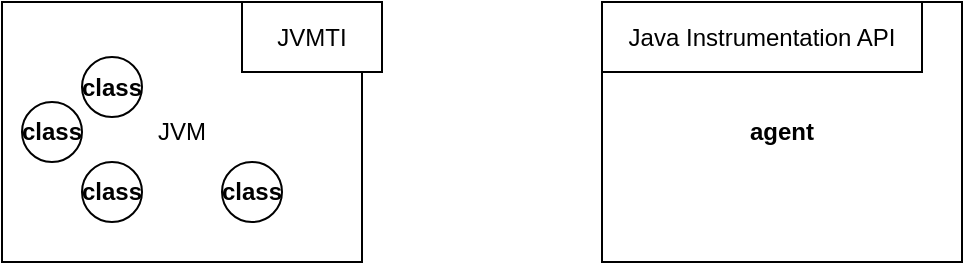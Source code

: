 <mxfile version="20.3.0" type="github">
  <diagram id="fmr1JvFrboBxXgLPLd9U" name="第 1 页">
    <mxGraphModel dx="1360" dy="802" grid="1" gridSize="10" guides="1" tooltips="1" connect="1" arrows="1" fold="1" page="1" pageScale="1" pageWidth="827" pageHeight="1169" math="0" shadow="0">
      <root>
        <mxCell id="0" />
        <mxCell id="1" parent="0" />
        <mxCell id="Zw424GaXXL6_fNl9BFak-2" value="JVM" style="rounded=0;whiteSpace=wrap;html=1;" vertex="1" parent="1">
          <mxGeometry x="110" y="170" width="180" height="130" as="geometry" />
        </mxCell>
        <mxCell id="Zw424GaXXL6_fNl9BFak-3" value="JVMTI" style="rounded=0;whiteSpace=wrap;html=1;" vertex="1" parent="1">
          <mxGeometry x="230" y="170" width="70" height="35" as="geometry" />
        </mxCell>
        <mxCell id="Zw424GaXXL6_fNl9BFak-8" value="class" style="ellipse;whiteSpace=wrap;html=1;aspect=fixed;fontStyle=1" vertex="1" parent="1">
          <mxGeometry x="120" y="220" width="30" height="30" as="geometry" />
        </mxCell>
        <mxCell id="Zw424GaXXL6_fNl9BFak-9" value="class" style="ellipse;whiteSpace=wrap;html=1;aspect=fixed;fontStyle=1" vertex="1" parent="1">
          <mxGeometry x="220" y="250" width="30" height="30" as="geometry" />
        </mxCell>
        <mxCell id="Zw424GaXXL6_fNl9BFak-10" value="class" style="ellipse;whiteSpace=wrap;html=1;aspect=fixed;fontStyle=1" vertex="1" parent="1">
          <mxGeometry x="150" y="250" width="30" height="30" as="geometry" />
        </mxCell>
        <mxCell id="Zw424GaXXL6_fNl9BFak-11" value="class" style="ellipse;whiteSpace=wrap;html=1;aspect=fixed;fontStyle=1" vertex="1" parent="1">
          <mxGeometry x="150" y="197.5" width="30" height="30" as="geometry" />
        </mxCell>
        <mxCell id="Zw424GaXXL6_fNl9BFak-13" value="&lt;b&gt;agent&lt;/b&gt;" style="rounded=0;whiteSpace=wrap;html=1;" vertex="1" parent="1">
          <mxGeometry x="410" y="170" width="180" height="130" as="geometry" />
        </mxCell>
        <mxCell id="Zw424GaXXL6_fNl9BFak-14" value="Java Instrumentation API" style="rounded=0;whiteSpace=wrap;html=1;" vertex="1" parent="1">
          <mxGeometry x="410" y="170" width="160" height="35" as="geometry" />
        </mxCell>
      </root>
    </mxGraphModel>
  </diagram>
</mxfile>
